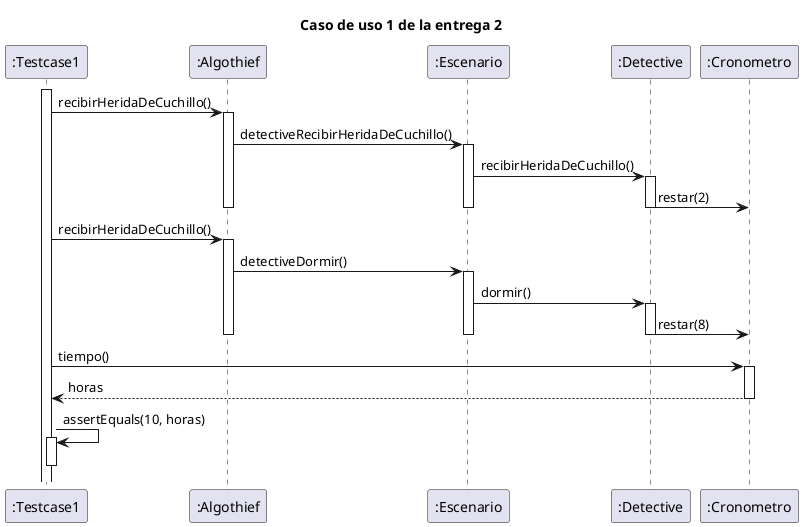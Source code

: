 @startuml

title "Caso de uso 1 de la entrega 2"

participant ":Testcase1" as testcase
participant ":Algothief" as algothief
participant ":Escenario" as escenario
participant ":Detective" as detective
participant ":Cronometro" as cronometro

activate testcase
testcase -> algothief: recibirHeridaDeCuchillo()
    activate algothief
    algothief -> escenario: detectiveRecibirHeridaDeCuchillo()
        activate escenario
        escenario -> detective: recibirHeridaDeCuchillo()
            activate detective
            detective -> cronometro: restar(2)
            deactivate detective
        deactivate escenario
    deactivate algothief

testcase -> algothief: recibirHeridaDeCuchillo()
    activate algothief
    algothief -> escenario: detectiveDormir()
        activate escenario
        escenario -> detective: dormir()
            activate detective
            detective -> cronometro: restar(8)
            deactivate detective
        deactivate escenario
    deactivate algothief

testcase -> cronometro: tiempo()
    activate cronometro
    return horas

testcase -> testcase: assertEquals(10, horas)
activate testcase
deactivate testcase

@enduml

